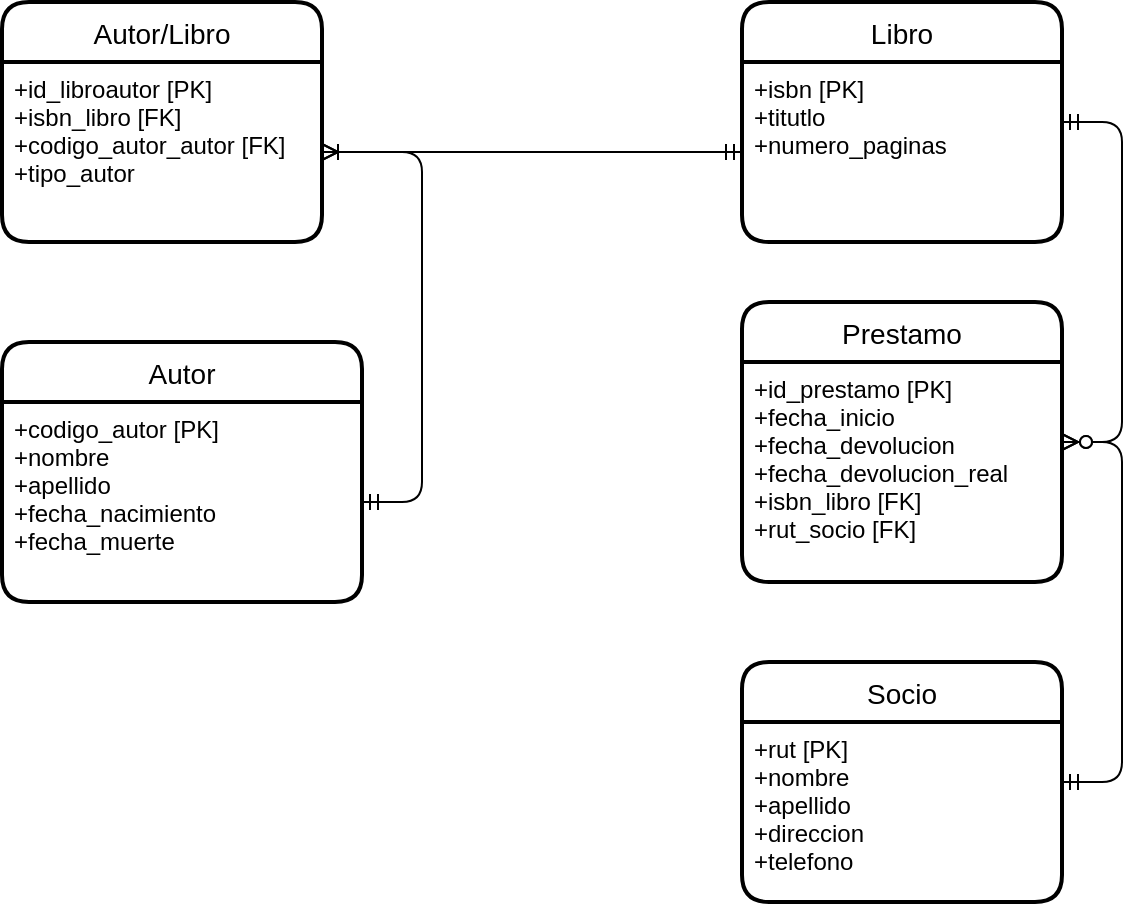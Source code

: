 <mxfile version="14.9.3" type="github">
  <diagram id="R2lEEEUBdFMjLlhIrx00" name="Page-1">
    <mxGraphModel dx="1278" dy="1678" grid="1" gridSize="10" guides="1" tooltips="1" connect="1" arrows="1" fold="1" page="1" pageScale="1" pageWidth="850" pageHeight="1100" math="0" shadow="0" extFonts="Permanent Marker^https://fonts.googleapis.com/css?family=Permanent+Marker">
      <root>
        <mxCell id="0" />
        <mxCell id="1" parent="0" />
        <mxCell id="THje-TAjyF7t4BEkBztb-1" value="Libro" style="swimlane;childLayout=stackLayout;horizontal=1;startSize=30;horizontalStack=0;rounded=1;fontSize=14;fontStyle=0;strokeWidth=2;resizeParent=0;resizeLast=1;shadow=0;dashed=0;align=center;" vertex="1" parent="1">
          <mxGeometry x="410" y="-110" width="160" height="120" as="geometry" />
        </mxCell>
        <mxCell id="THje-TAjyF7t4BEkBztb-2" value="+isbn [PK]&#xa;+titutlo&#xa;+numero_paginas" style="align=left;strokeColor=none;fillColor=none;spacingLeft=4;fontSize=12;verticalAlign=top;resizable=0;rotatable=0;part=1;" vertex="1" parent="THje-TAjyF7t4BEkBztb-1">
          <mxGeometry y="30" width="160" height="90" as="geometry" />
        </mxCell>
        <mxCell id="THje-TAjyF7t4BEkBztb-3" value="Autor" style="swimlane;childLayout=stackLayout;horizontal=1;startSize=30;horizontalStack=0;rounded=1;fontSize=14;fontStyle=0;strokeWidth=2;resizeParent=0;resizeLast=1;shadow=0;dashed=0;align=center;" vertex="1" parent="1">
          <mxGeometry x="40" y="60" width="180" height="130" as="geometry" />
        </mxCell>
        <mxCell id="THje-TAjyF7t4BEkBztb-4" value="+codigo_autor [PK]&#xa;+nombre&#xa;+apellido&#xa;+fecha_nacimiento&#xa;+fecha_muerte&#xa;" style="align=left;strokeColor=none;fillColor=none;spacingLeft=4;fontSize=12;verticalAlign=top;resizable=0;rotatable=0;part=1;" vertex="1" parent="THje-TAjyF7t4BEkBztb-3">
          <mxGeometry y="30" width="180" height="100" as="geometry" />
        </mxCell>
        <mxCell id="THje-TAjyF7t4BEkBztb-5" value="Prestamo" style="swimlane;childLayout=stackLayout;horizontal=1;startSize=30;horizontalStack=0;rounded=1;fontSize=14;fontStyle=0;strokeWidth=2;resizeParent=0;resizeLast=1;shadow=0;dashed=0;align=center;" vertex="1" parent="1">
          <mxGeometry x="410" y="40" width="160" height="140" as="geometry" />
        </mxCell>
        <mxCell id="THje-TAjyF7t4BEkBztb-6" value="+id_prestamo [PK]&#xa;+fecha_inicio&#xa;+fecha_devolucion&#xa;+fecha_devolucion_real&#xa;+isbn_libro [FK]&#xa;+rut_socio [FK] " style="align=left;strokeColor=none;fillColor=none;spacingLeft=4;fontSize=12;verticalAlign=top;resizable=0;rotatable=0;part=1;" vertex="1" parent="THje-TAjyF7t4BEkBztb-5">
          <mxGeometry y="30" width="160" height="110" as="geometry" />
        </mxCell>
        <mxCell id="THje-TAjyF7t4BEkBztb-7" value="Socio" style="swimlane;childLayout=stackLayout;horizontal=1;startSize=30;horizontalStack=0;rounded=1;fontSize=14;fontStyle=0;strokeWidth=2;resizeParent=0;resizeLast=1;shadow=0;dashed=0;align=center;" vertex="1" parent="1">
          <mxGeometry x="410" y="220" width="160" height="120" as="geometry" />
        </mxCell>
        <mxCell id="THje-TAjyF7t4BEkBztb-8" value="+rut [PK]&#xa;+nombre&#xa;+apellido&#xa;+direccion&#xa;+telefono" style="align=left;strokeColor=none;fillColor=none;spacingLeft=4;fontSize=12;verticalAlign=top;resizable=0;rotatable=0;part=1;" vertex="1" parent="THje-TAjyF7t4BEkBztb-7">
          <mxGeometry y="30" width="160" height="90" as="geometry" />
        </mxCell>
        <mxCell id="THje-TAjyF7t4BEkBztb-9" value="Autor/Libro" style="swimlane;childLayout=stackLayout;horizontal=1;startSize=30;horizontalStack=0;rounded=1;fontSize=14;fontStyle=0;strokeWidth=2;resizeParent=0;resizeLast=1;shadow=0;dashed=0;align=center;" vertex="1" parent="1">
          <mxGeometry x="40" y="-110" width="160" height="120" as="geometry" />
        </mxCell>
        <mxCell id="THje-TAjyF7t4BEkBztb-10" value="+id_libroautor [PK]&#xa;+isbn_libro [FK]&#xa;+codigo_autor_autor [FK]&#xa;+tipo_autor" style="align=left;strokeColor=none;fillColor=none;spacingLeft=4;fontSize=12;verticalAlign=top;resizable=0;rotatable=0;part=1;" vertex="1" parent="THje-TAjyF7t4BEkBztb-9">
          <mxGeometry y="30" width="160" height="90" as="geometry" />
        </mxCell>
        <mxCell id="THje-TAjyF7t4BEkBztb-11" value="" style="edgeStyle=entityRelationEdgeStyle;fontSize=12;html=1;endArrow=ERoneToMany;startArrow=ERmandOne;" edge="1" parent="1" source="THje-TAjyF7t4BEkBztb-2" target="THje-TAjyF7t4BEkBztb-10">
          <mxGeometry width="100" height="100" relative="1" as="geometry">
            <mxPoint x="160" y="-20" as="sourcePoint" />
            <mxPoint x="260" y="-120" as="targetPoint" />
          </mxGeometry>
        </mxCell>
        <mxCell id="THje-TAjyF7t4BEkBztb-12" value="" style="edgeStyle=entityRelationEdgeStyle;fontSize=12;html=1;endArrow=ERoneToMany;startArrow=ERmandOne;" edge="1" parent="1" source="THje-TAjyF7t4BEkBztb-4" target="THje-TAjyF7t4BEkBztb-10">
          <mxGeometry width="100" height="100" relative="1" as="geometry">
            <mxPoint x="410" y="150" as="sourcePoint" />
            <mxPoint x="510" y="50" as="targetPoint" />
          </mxGeometry>
        </mxCell>
        <mxCell id="THje-TAjyF7t4BEkBztb-13" value="" style="edgeStyle=entityRelationEdgeStyle;fontSize=12;html=1;endArrow=ERzeroToMany;startArrow=ERmandOne;" edge="1" parent="1" source="THje-TAjyF7t4BEkBztb-7" target="THje-TAjyF7t4BEkBztb-5">
          <mxGeometry width="100" height="100" relative="1" as="geometry">
            <mxPoint x="420" y="420" as="sourcePoint" />
            <mxPoint x="520" y="320" as="targetPoint" />
          </mxGeometry>
        </mxCell>
        <mxCell id="THje-TAjyF7t4BEkBztb-14" value="" style="edgeStyle=entityRelationEdgeStyle;fontSize=12;html=1;endArrow=ERzeroToMany;startArrow=ERmandOne;" edge="1" parent="1" source="THje-TAjyF7t4BEkBztb-1" target="THje-TAjyF7t4BEkBztb-5">
          <mxGeometry width="100" height="100" relative="1" as="geometry">
            <mxPoint x="-20" y="30" as="sourcePoint" />
            <mxPoint x="80" y="130" as="targetPoint" />
          </mxGeometry>
        </mxCell>
      </root>
    </mxGraphModel>
  </diagram>
</mxfile>
